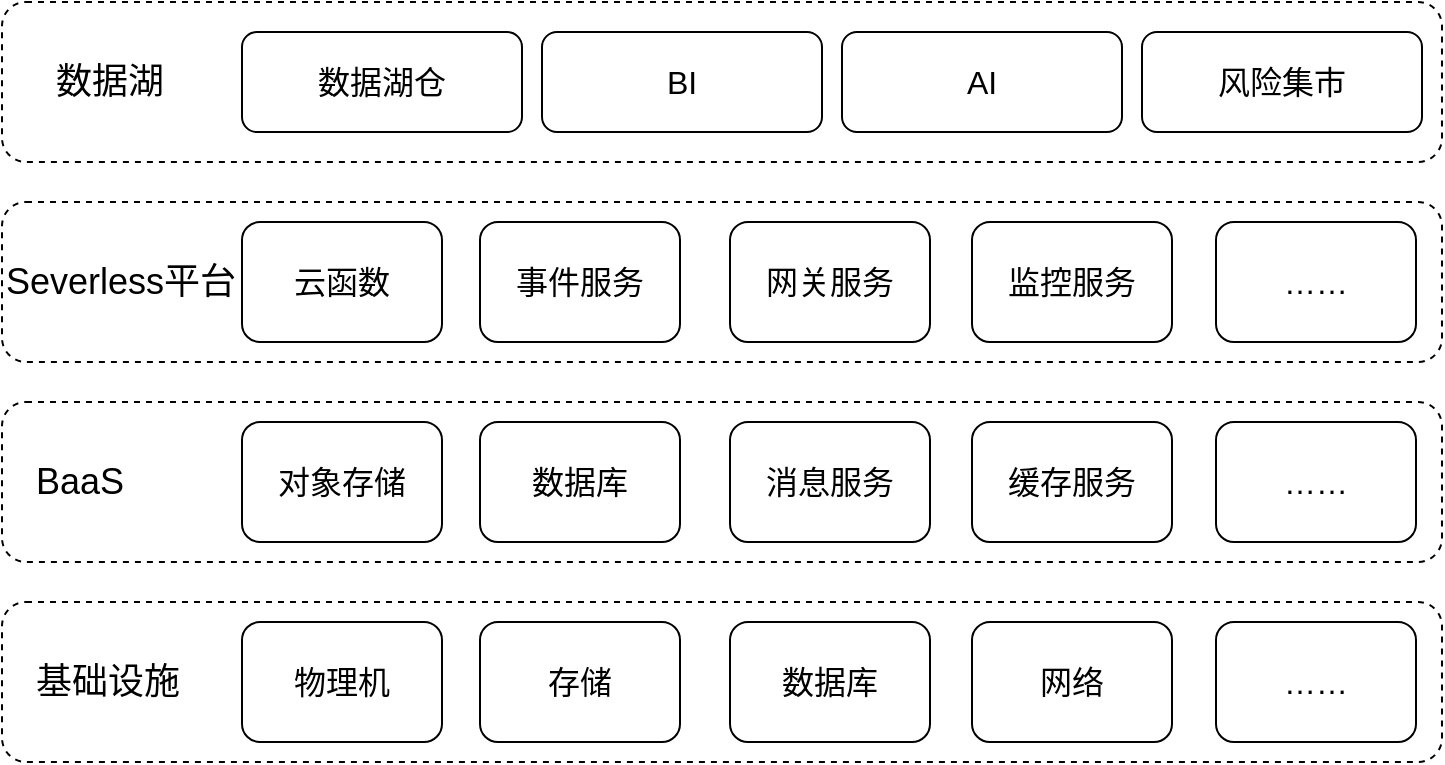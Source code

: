 <mxfile version="20.6.0" type="github">
  <diagram id="9cV0gVxwf9-HcyPx193h" name="第 1 页">
    <mxGraphModel dx="1038" dy="579" grid="1" gridSize="10" guides="1" tooltips="1" connect="1" arrows="1" fold="1" page="1" pageScale="1" pageWidth="827" pageHeight="1169" math="0" shadow="0">
      <root>
        <mxCell id="0" />
        <mxCell id="1" parent="0" />
        <mxCell id="iTS8rO1hhQJ00tG32iRC-80" value="&amp;nbsp; &amp;nbsp; &amp;nbsp;数据湖" style="rounded=1;whiteSpace=wrap;html=1;fontSize=18;verticalAlign=middle;align=left;dashed=1;" vertex="1" parent="1">
          <mxGeometry x="130" y="40" width="720" height="80" as="geometry" />
        </mxCell>
        <mxCell id="iTS8rO1hhQJ00tG32iRC-81" value="Severless平台" style="rounded=1;whiteSpace=wrap;html=1;fontSize=18;dashed=1;align=left;" vertex="1" parent="1">
          <mxGeometry x="130" y="140" width="720" height="80" as="geometry" />
        </mxCell>
        <mxCell id="iTS8rO1hhQJ00tG32iRC-82" value="数据湖仓" style="rounded=1;whiteSpace=wrap;html=1;fontSize=16;" vertex="1" parent="1">
          <mxGeometry x="250" y="55" width="140" height="50" as="geometry" />
        </mxCell>
        <mxCell id="iTS8rO1hhQJ00tG32iRC-83" value="AI" style="rounded=1;whiteSpace=wrap;html=1;fontSize=16;" vertex="1" parent="1">
          <mxGeometry x="550" y="55" width="140" height="50" as="geometry" />
        </mxCell>
        <mxCell id="iTS8rO1hhQJ00tG32iRC-84" value="BI" style="rounded=1;whiteSpace=wrap;html=1;fontSize=16;" vertex="1" parent="1">
          <mxGeometry x="400" y="55" width="140" height="50" as="geometry" />
        </mxCell>
        <mxCell id="iTS8rO1hhQJ00tG32iRC-85" value="风险集市" style="rounded=1;whiteSpace=wrap;html=1;fontSize=16;" vertex="1" parent="1">
          <mxGeometry x="700" y="55" width="140" height="50" as="geometry" />
        </mxCell>
        <mxCell id="iTS8rO1hhQJ00tG32iRC-86" value="云函数" style="rounded=1;whiteSpace=wrap;html=1;strokeColor=default;strokeWidth=1;fontSize=16;" vertex="1" parent="1">
          <mxGeometry x="250" y="150" width="100" height="60" as="geometry" />
        </mxCell>
        <mxCell id="iTS8rO1hhQJ00tG32iRC-87" value="……" style="rounded=1;whiteSpace=wrap;html=1;strokeColor=default;strokeWidth=1;fontSize=16;" vertex="1" parent="1">
          <mxGeometry x="737" y="150" width="100" height="60" as="geometry" />
        </mxCell>
        <mxCell id="iTS8rO1hhQJ00tG32iRC-88" value="监控服务" style="rounded=1;whiteSpace=wrap;html=1;strokeColor=default;strokeWidth=1;fontSize=16;" vertex="1" parent="1">
          <mxGeometry x="615" y="150" width="100" height="60" as="geometry" />
        </mxCell>
        <mxCell id="iTS8rO1hhQJ00tG32iRC-89" value="事件服务" style="rounded=1;whiteSpace=wrap;html=1;strokeColor=default;strokeWidth=1;fontSize=16;" vertex="1" parent="1">
          <mxGeometry x="369" y="150" width="100" height="60" as="geometry" />
        </mxCell>
        <mxCell id="iTS8rO1hhQJ00tG32iRC-90" value="网关服务" style="rounded=1;whiteSpace=wrap;html=1;strokeColor=default;strokeWidth=1;fontSize=16;" vertex="1" parent="1">
          <mxGeometry x="494" y="150" width="100" height="60" as="geometry" />
        </mxCell>
        <mxCell id="iTS8rO1hhQJ00tG32iRC-68" value="&amp;nbsp; &amp;nbsp;基础设施" style="rounded=1;whiteSpace=wrap;html=1;strokeColor=default;strokeWidth=1;fontSize=18;dashed=1;verticalAlign=middle;align=left;" vertex="1" parent="1">
          <mxGeometry x="130" y="340" width="720" height="80" as="geometry" />
        </mxCell>
        <mxCell id="iTS8rO1hhQJ00tG32iRC-74" value="物理机" style="rounded=1;whiteSpace=wrap;html=1;strokeColor=default;strokeWidth=1;fontSize=16;" vertex="1" parent="1">
          <mxGeometry x="250" y="350" width="100" height="60" as="geometry" />
        </mxCell>
        <mxCell id="iTS8rO1hhQJ00tG32iRC-75" value="……" style="rounded=1;whiteSpace=wrap;html=1;strokeColor=default;strokeWidth=1;fontSize=16;" vertex="1" parent="1">
          <mxGeometry x="737" y="350" width="100" height="60" as="geometry" />
        </mxCell>
        <mxCell id="iTS8rO1hhQJ00tG32iRC-76" value="网络" style="rounded=1;whiteSpace=wrap;html=1;strokeColor=default;strokeWidth=1;fontSize=16;" vertex="1" parent="1">
          <mxGeometry x="615" y="350" width="100" height="60" as="geometry" />
        </mxCell>
        <mxCell id="iTS8rO1hhQJ00tG32iRC-77" value="存储" style="rounded=1;whiteSpace=wrap;html=1;strokeColor=default;strokeWidth=1;fontSize=16;" vertex="1" parent="1">
          <mxGeometry x="369" y="350" width="100" height="60" as="geometry" />
        </mxCell>
        <mxCell id="iTS8rO1hhQJ00tG32iRC-78" value="数据库" style="rounded=1;whiteSpace=wrap;html=1;strokeColor=default;strokeWidth=1;fontSize=16;" vertex="1" parent="1">
          <mxGeometry x="494" y="350" width="100" height="60" as="geometry" />
        </mxCell>
        <mxCell id="iTS8rO1hhQJ00tG32iRC-69" value="&amp;nbsp; &amp;nbsp;BaaS" style="rounded=1;whiteSpace=wrap;html=1;strokeColor=default;strokeWidth=1;fontSize=18;dashed=1;verticalAlign=middle;align=left;" vertex="1" parent="1">
          <mxGeometry x="130" y="240" width="720" height="80" as="geometry" />
        </mxCell>
        <mxCell id="iTS8rO1hhQJ00tG32iRC-70" value="对象存储" style="rounded=1;whiteSpace=wrap;html=1;strokeColor=default;strokeWidth=1;fontSize=16;" vertex="1" parent="1">
          <mxGeometry x="250" y="250" width="100" height="60" as="geometry" />
        </mxCell>
        <mxCell id="iTS8rO1hhQJ00tG32iRC-71" value="消息服务" style="rounded=1;whiteSpace=wrap;html=1;strokeColor=default;strokeWidth=1;fontSize=16;" vertex="1" parent="1">
          <mxGeometry x="494" y="250" width="100" height="60" as="geometry" />
        </mxCell>
        <mxCell id="iTS8rO1hhQJ00tG32iRC-72" value="缓存服务" style="rounded=1;whiteSpace=wrap;html=1;strokeColor=default;strokeWidth=1;fontSize=16;" vertex="1" parent="1">
          <mxGeometry x="615" y="250" width="100" height="60" as="geometry" />
        </mxCell>
        <mxCell id="iTS8rO1hhQJ00tG32iRC-73" value="数据库" style="rounded=1;whiteSpace=wrap;html=1;strokeColor=default;strokeWidth=1;fontSize=16;" vertex="1" parent="1">
          <mxGeometry x="369" y="250" width="100" height="60" as="geometry" />
        </mxCell>
        <mxCell id="iTS8rO1hhQJ00tG32iRC-79" value="……" style="rounded=1;whiteSpace=wrap;html=1;strokeColor=default;strokeWidth=1;fontSize=16;" vertex="1" parent="1">
          <mxGeometry x="737" y="250" width="100" height="60" as="geometry" />
        </mxCell>
      </root>
    </mxGraphModel>
  </diagram>
</mxfile>
